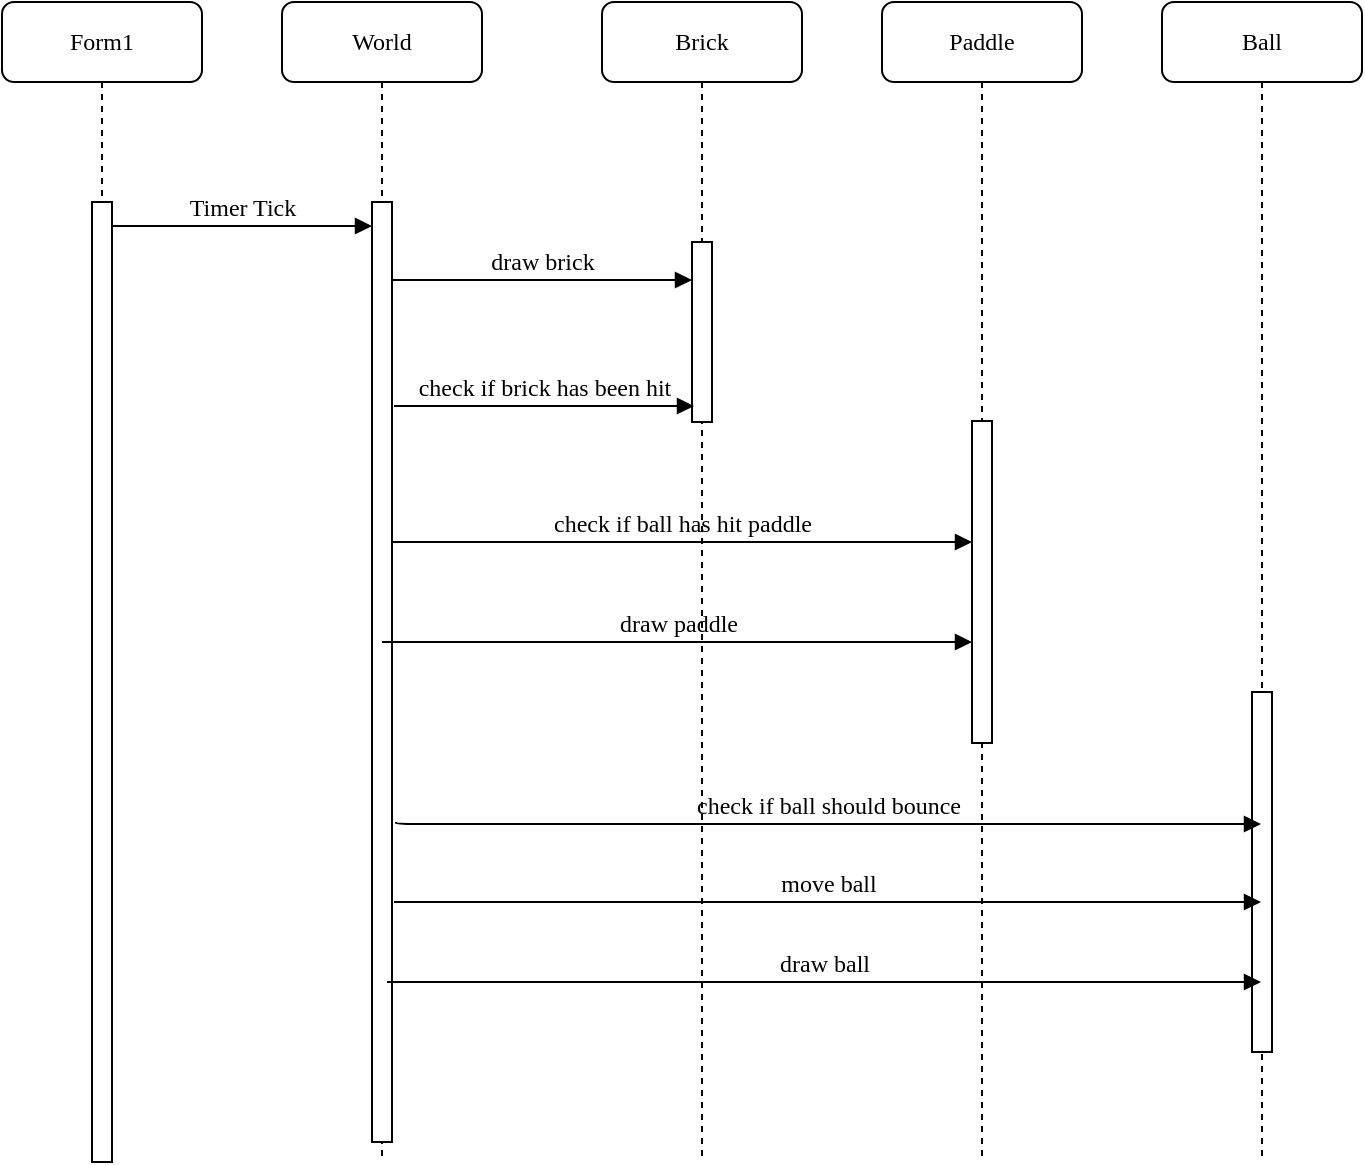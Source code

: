 <mxfile version="15.0.6" type="device"><diagram name="Page-1" id="13e1069c-82ec-6db2-03f1-153e76fe0fe0"><mxGraphModel dx="1038" dy="579" grid="1" gridSize="10" guides="1" tooltips="1" connect="1" arrows="1" fold="1" page="1" pageScale="1" pageWidth="1100" pageHeight="850" background="none" math="0" shadow="0"><root><mxCell id="0"/><mxCell id="1" parent="0"/><mxCell id="7baba1c4bc27f4b0-2" value="World" style="shape=umlLifeline;perimeter=lifelinePerimeter;whiteSpace=wrap;html=1;container=1;collapsible=0;recursiveResize=0;outlineConnect=0;rounded=1;shadow=0;comic=0;labelBackgroundColor=none;strokeWidth=1;fontFamily=Verdana;fontSize=12;align=center;" parent="1" vertex="1"><mxGeometry x="240" y="80" width="100" height="580" as="geometry"/></mxCell><mxCell id="7baba1c4bc27f4b0-10" value="" style="html=1;points=[];perimeter=orthogonalPerimeter;rounded=0;shadow=0;comic=0;labelBackgroundColor=none;strokeWidth=1;fontFamily=Verdana;fontSize=12;align=center;" parent="7baba1c4bc27f4b0-2" vertex="1"><mxGeometry x="45" y="100" width="10" height="470" as="geometry"/></mxCell><mxCell id="7baba1c4bc27f4b0-3" value="Brick" style="shape=umlLifeline;perimeter=lifelinePerimeter;whiteSpace=wrap;html=1;container=1;collapsible=0;recursiveResize=0;outlineConnect=0;rounded=1;shadow=0;comic=0;labelBackgroundColor=none;strokeWidth=1;fontFamily=Verdana;fontSize=12;align=center;" parent="1" vertex="1"><mxGeometry x="400" y="80" width="100" height="580" as="geometry"/></mxCell><mxCell id="7baba1c4bc27f4b0-13" value="" style="html=1;points=[];perimeter=orthogonalPerimeter;rounded=0;shadow=0;comic=0;labelBackgroundColor=none;strokeWidth=1;fontFamily=Verdana;fontSize=12;align=center;" parent="7baba1c4bc27f4b0-3" vertex="1"><mxGeometry x="45" y="120" width="10" height="90" as="geometry"/></mxCell><mxCell id="7baba1c4bc27f4b0-4" value="Ball" style="shape=umlLifeline;perimeter=lifelinePerimeter;whiteSpace=wrap;html=1;container=1;collapsible=0;recursiveResize=0;outlineConnect=0;rounded=1;shadow=0;comic=0;labelBackgroundColor=none;strokeWidth=1;fontFamily=Verdana;fontSize=12;align=center;" parent="1" vertex="1"><mxGeometry x="680" y="80" width="100" height="580" as="geometry"/></mxCell><mxCell id="7baba1c4bc27f4b0-5" value="Paddle" style="shape=umlLifeline;perimeter=lifelinePerimeter;whiteSpace=wrap;html=1;container=1;collapsible=0;recursiveResize=0;outlineConnect=0;rounded=1;shadow=0;comic=0;labelBackgroundColor=none;strokeWidth=1;fontFamily=Verdana;fontSize=12;align=center;" parent="1" vertex="1"><mxGeometry x="540" y="80" width="100" height="580" as="geometry"/></mxCell><mxCell id="7baba1c4bc27f4b0-8" value="Form1" style="shape=umlLifeline;perimeter=lifelinePerimeter;whiteSpace=wrap;html=1;container=1;collapsible=0;recursiveResize=0;outlineConnect=0;rounded=1;shadow=0;comic=0;labelBackgroundColor=none;strokeWidth=1;fontFamily=Verdana;fontSize=12;align=center;" parent="1" vertex="1"><mxGeometry x="100" y="80" width="100" height="580" as="geometry"/></mxCell><mxCell id="7baba1c4bc27f4b0-9" value="" style="html=1;points=[];perimeter=orthogonalPerimeter;rounded=0;shadow=0;comic=0;labelBackgroundColor=none;strokeWidth=1;fontFamily=Verdana;fontSize=12;align=center;" parent="7baba1c4bc27f4b0-8" vertex="1"><mxGeometry x="45" y="100" width="10" height="480" as="geometry"/></mxCell><mxCell id="7baba1c4bc27f4b0-16" value="" style="html=1;points=[];perimeter=orthogonalPerimeter;rounded=0;shadow=0;comic=0;labelBackgroundColor=none;strokeWidth=1;fontFamily=Verdana;fontSize=12;align=center;" parent="1" vertex="1"><mxGeometry x="725" y="425" width="10" height="180" as="geometry"/></mxCell><mxCell id="7baba1c4bc27f4b0-11" value="Timer Tick" style="html=1;verticalAlign=bottom;endArrow=block;entryX=0;entryY=0;labelBackgroundColor=none;fontFamily=Verdana;fontSize=12;edgeStyle=elbowEdgeStyle;elbow=vertical;" parent="1" edge="1"><mxGeometry relative="1" as="geometry"><mxPoint x="155" y="192" as="sourcePoint"/><mxPoint x="285" y="192" as="targetPoint"/></mxGeometry></mxCell><mxCell id="7baba1c4bc27f4b0-14" value="draw brick" style="html=1;verticalAlign=bottom;endArrow=block;entryX=0;entryY=0;labelBackgroundColor=none;fontFamily=Verdana;fontSize=12;edgeStyle=elbowEdgeStyle;elbow=vertical;" parent="1" edge="1"><mxGeometry relative="1" as="geometry"><mxPoint x="295" y="219" as="sourcePoint"/><mxPoint x="445" y="219.0" as="targetPoint"/></mxGeometry></mxCell><mxCell id="-_2jBqHBQB_ZcB2T9glu-3" value="check if brick has been hit" style="html=1;verticalAlign=bottom;endArrow=block;entryX=0;entryY=0;labelBackgroundColor=none;fontFamily=Verdana;fontSize=12;edgeStyle=elbowEdgeStyle;elbow=vertical;" edge="1" parent="1"><mxGeometry relative="1" as="geometry"><mxPoint x="296" y="282" as="sourcePoint"/><mxPoint x="446" y="282.0" as="targetPoint"/></mxGeometry></mxCell><mxCell id="-_2jBqHBQB_ZcB2T9glu-4" value="move ball" style="html=1;verticalAlign=bottom;endArrow=block;labelBackgroundColor=none;fontFamily=Verdana;fontSize=12;edgeStyle=elbowEdgeStyle;elbow=vertical;" edge="1" parent="1" target="7baba1c4bc27f4b0-4"><mxGeometry relative="1" as="geometry"><mxPoint x="296" y="530" as="sourcePoint"/><mxPoint x="446" y="359.5" as="targetPoint"/><Array as="points"><mxPoint x="510" y="530"/></Array></mxGeometry></mxCell><mxCell id="-_2jBqHBQB_ZcB2T9glu-5" value="check if ball should bounce" style="html=1;verticalAlign=bottom;endArrow=block;labelBackgroundColor=none;fontFamily=Verdana;fontSize=12;edgeStyle=elbowEdgeStyle;elbow=vertical;" edge="1" parent="1" target="7baba1c4bc27f4b0-4"><mxGeometry relative="1" as="geometry"><mxPoint x="297" y="490" as="sourcePoint"/><mxPoint x="589.5" y="490.5" as="targetPoint"/><Array as="points"><mxPoint x="830" y="491"/></Array></mxGeometry></mxCell><mxCell id="-_2jBqHBQB_ZcB2T9glu-6" value="draw ball" style="html=1;verticalAlign=bottom;endArrow=block;labelBackgroundColor=none;fontFamily=Verdana;fontSize=12;edgeStyle=elbowEdgeStyle;elbow=vertical;" edge="1" parent="1" target="7baba1c4bc27f4b0-4"><mxGeometry relative="1" as="geometry"><mxPoint x="292.5" y="570" as="sourcePoint"/><mxPoint x="585" y="570.5" as="targetPoint"/></mxGeometry></mxCell><mxCell id="-_2jBqHBQB_ZcB2T9glu-14" value="" style="html=1;points=[];perimeter=orthogonalPerimeter;rounded=0;shadow=0;comic=0;labelBackgroundColor=none;strokeWidth=1;fontFamily=Verdana;fontSize=12;align=center;" vertex="1" parent="1"><mxGeometry x="585" y="289.5" width="10" height="161" as="geometry"/></mxCell><mxCell id="-_2jBqHBQB_ZcB2T9glu-15" value="check if ball has hit paddle" style="edgeStyle=orthogonalEdgeStyle;rounded=1;orthogonalLoop=1;jettySize=auto;html=1;fontFamily=Verdana;fontSize=12;verticalAlign=bottom;labelBackgroundColor=none;endArrow=block;" edge="1" parent="1"><mxGeometry relative="1" as="geometry"><mxPoint x="295" y="350" as="sourcePoint"/><mxPoint x="585" y="350" as="targetPoint"/><Array as="points"><mxPoint x="295" y="350"/></Array></mxGeometry></mxCell><mxCell id="-_2jBqHBQB_ZcB2T9glu-19" value="draw paddle" style="edgeStyle=orthogonalEdgeStyle;rounded=1;orthogonalLoop=1;jettySize=auto;html=1;fontFamily=Verdana;fontSize=12;verticalAlign=bottom;labelBackgroundColor=none;endArrow=block;" edge="1" parent="1"><mxGeometry relative="1" as="geometry"><mxPoint x="290" y="400" as="sourcePoint"/><mxPoint x="585" y="400" as="targetPoint"/><Array as="points"><mxPoint x="515" y="400"/><mxPoint x="515" y="400"/></Array></mxGeometry></mxCell></root></mxGraphModel></diagram></mxfile>